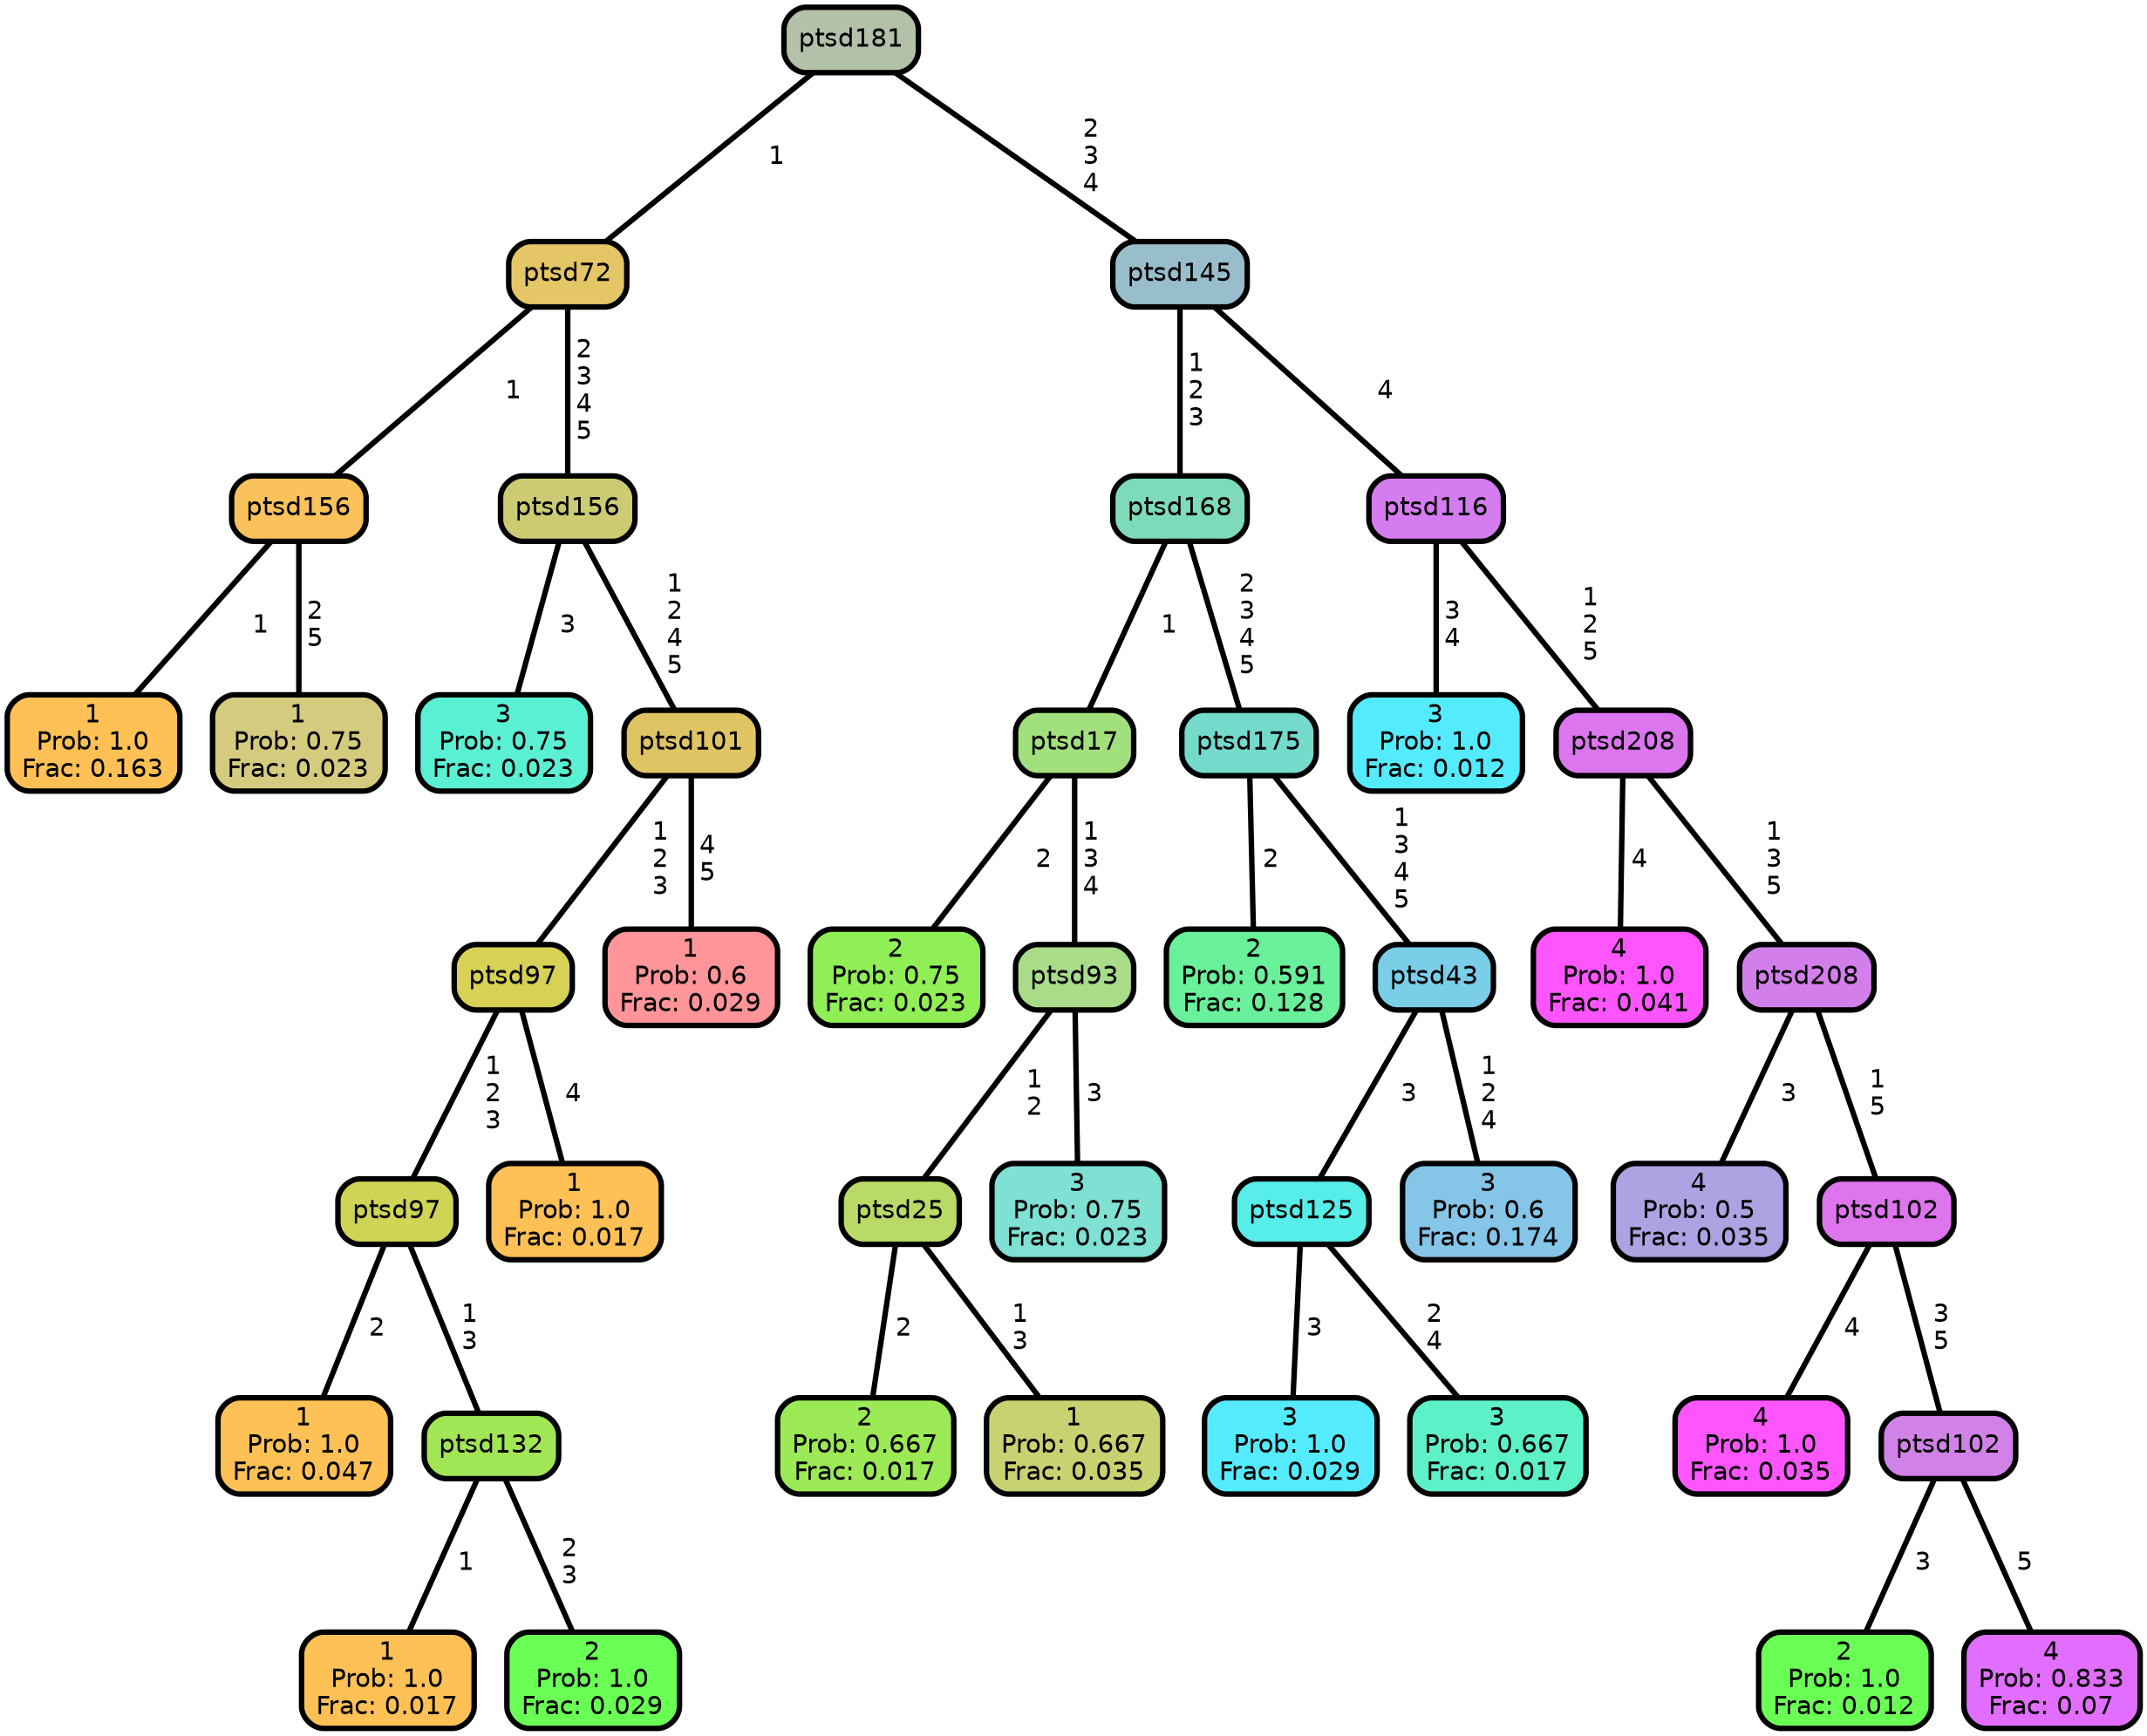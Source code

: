 graph Tree {
node [shape=box, style="filled, rounded",color="black",penwidth="3",fontcolor="black",                 fontname=helvetica] ;
graph [ranksep="0 equally", splines=straight,                 bgcolor=transparent, dpi=200] ;
edge [fontname=helvetica, color=black] ;
0 [label="1
Prob: 1.0
Frac: 0.163", fillcolor="#ffc155"] ;
1 [label="ptsd156", fillcolor="#f9c25a"] ;
2 [label="1
Prob: 0.75
Frac: 0.023", fillcolor="#d4cb7f"] ;
3 [label="ptsd72", fillcolor="#e4c666"] ;
4 [label="3
Prob: 0.75
Frac: 0.023", fillcolor="#5af0d4"] ;
5 [label="ptsd156", fillcolor="#cccb73"] ;
6 [label="1
Prob: 1.0
Frac: 0.047", fillcolor="#ffc155"] ;
7 [label="ptsd97", fillcolor="#d0d455"] ;
8 [label="1
Prob: 1.0
Frac: 0.017", fillcolor="#ffc155"] ;
9 [label="ptsd132", fillcolor="#a1e755"] ;
10 [label="2
Prob: 1.0
Frac: 0.029", fillcolor="#6aff55"] ;
11 [label="ptsd97", fillcolor="#d7d155"] ;
12 [label="1
Prob: 1.0
Frac: 0.017", fillcolor="#ffc155"] ;
13 [label="ptsd101", fillcolor="#dfc463"] ;
14 [label="1
Prob: 0.6
Frac: 0.029", fillcolor="#ff9599"] ;
15 [label="ptsd181", fillcolor="#b3c1a8"] ;
16 [label="2
Prob: 0.75
Frac: 0.023", fillcolor="#8fef55"] ;
17 [label="ptsd17", fillcolor="#a2e07d"] ;
18 [label="2
Prob: 0.667
Frac: 0.017", fillcolor="#9bea55"] ;
19 [label="ptsd25", fillcolor="#bada67"] ;
20 [label="1
Prob: 0.667
Frac: 0.035", fillcolor="#c9d271"] ;
21 [label="ptsd93", fillcolor="#a8dc89"] ;
22 [label="3
Prob: 0.75
Frac: 0.023", fillcolor="#7fe0d4"] ;
23 [label="ptsd168", fillcolor="#7edbba"] ;
24 [label="2
Prob: 0.591
Frac: 0.128", fillcolor="#69f09a"] ;
25 [label="ptsd175", fillcolor="#74dacc"] ;
26 [label="3
Prob: 1.0
Frac: 0.029", fillcolor="#55ebff"] ;
27 [label="ptsd125", fillcolor="#57ede9"] ;
28 [label="3
Prob: 0.667
Frac: 0.017", fillcolor="#5cf1c6"] ;
29 [label="ptsd43", fillcolor="#7bcee8"] ;
30 [label="3
Prob: 0.6
Frac: 0.174", fillcolor="#85c5e8"] ;
31 [label="ptsd145", fillcolor="#99becb"] ;
32 [label="3
Prob: 1.0
Frac: 0.012", fillcolor="#55ebff"] ;
33 [label="ptsd116", fillcolor="#d57df0"] ;
34 [label="4
Prob: 1.0
Frac: 0.041", fillcolor="#ff55ff"] ;
35 [label="ptsd208", fillcolor="#dc76ef"] ;
36 [label="4
Prob: 0.5
Frac: 0.035", fillcolor="#ada3e2"] ;
37 [label="ptsd208", fillcolor="#d37feb"] ;
38 [label="4
Prob: 1.0
Frac: 0.035", fillcolor="#ff55ff"] ;
39 [label="ptsd102", fillcolor="#df75ee"] ;
40 [label="2
Prob: 1.0
Frac: 0.012", fillcolor="#6aff55"] ;
41 [label="ptsd102", fillcolor="#d182e6"] ;
42 [label="4
Prob: 0.833
Frac: 0.07", fillcolor="#e26eff"] ;
1 -- 0 [label=" 1",penwidth=3] ;
1 -- 2 [label=" 2\n 5",penwidth=3] ;
3 -- 1 [label=" 1",penwidth=3] ;
3 -- 5 [label=" 2\n 3\n 4\n 5",penwidth=3] ;
5 -- 4 [label=" 3",penwidth=3] ;
5 -- 13 [label=" 1\n 2\n 4\n 5",penwidth=3] ;
7 -- 6 [label=" 2",penwidth=3] ;
7 -- 9 [label=" 1\n 3",penwidth=3] ;
9 -- 8 [label=" 1",penwidth=3] ;
9 -- 10 [label=" 2\n 3",penwidth=3] ;
11 -- 7 [label=" 1\n 2\n 3",penwidth=3] ;
11 -- 12 [label=" 4",penwidth=3] ;
13 -- 11 [label=" 1\n 2\n 3",penwidth=3] ;
13 -- 14 [label=" 4\n 5",penwidth=3] ;
15 -- 3 [label=" 1",penwidth=3] ;
15 -- 31 [label=" 2\n 3\n 4",penwidth=3] ;
17 -- 16 [label=" 2",penwidth=3] ;
17 -- 21 [label=" 1\n 3\n 4",penwidth=3] ;
19 -- 18 [label=" 2",penwidth=3] ;
19 -- 20 [label=" 1\n 3",penwidth=3] ;
21 -- 19 [label=" 1\n 2",penwidth=3] ;
21 -- 22 [label=" 3",penwidth=3] ;
23 -- 17 [label=" 1",penwidth=3] ;
23 -- 25 [label=" 2\n 3\n 4\n 5",penwidth=3] ;
25 -- 24 [label=" 2",penwidth=3] ;
25 -- 29 [label=" 1\n 3\n 4\n 5",penwidth=3] ;
27 -- 26 [label=" 3",penwidth=3] ;
27 -- 28 [label=" 2\n 4",penwidth=3] ;
29 -- 27 [label=" 3",penwidth=3] ;
29 -- 30 [label=" 1\n 2\n 4",penwidth=3] ;
31 -- 23 [label=" 1\n 2\n 3",penwidth=3] ;
31 -- 33 [label=" 4",penwidth=3] ;
33 -- 32 [label=" 3\n 4",penwidth=3] ;
33 -- 35 [label=" 1\n 2\n 5",penwidth=3] ;
35 -- 34 [label=" 4",penwidth=3] ;
35 -- 37 [label=" 1\n 3\n 5",penwidth=3] ;
37 -- 36 [label=" 3",penwidth=3] ;
37 -- 39 [label=" 1\n 5",penwidth=3] ;
39 -- 38 [label=" 4",penwidth=3] ;
39 -- 41 [label=" 3\n 5",penwidth=3] ;
41 -- 40 [label=" 3",penwidth=3] ;
41 -- 42 [label=" 5",penwidth=3] ;
{rank = same;}}